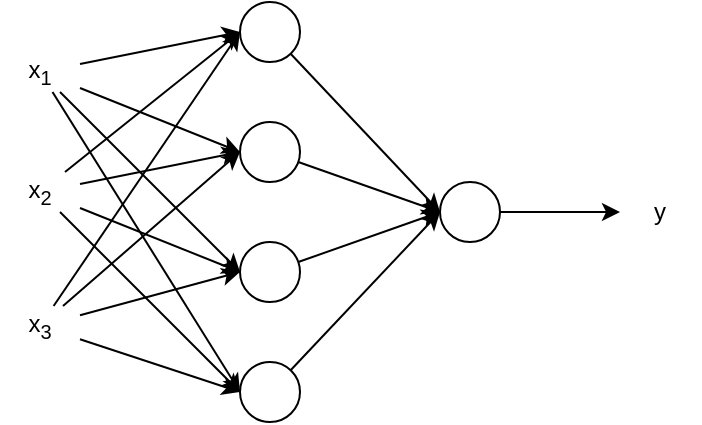 <mxGraphModel dx="1060" dy="754" grid="1" gridSize="10" guides="1" tooltips="1" connect="1" arrows="1" fold="1" page="1" pageScale="1" pageWidth="827" pageHeight="1169" background="#ffffff"><root><mxCell id="0"/><mxCell id="1" parent="0"/><mxCell id="13" style="rounded=0;html=1;entryX=0;entryY=0.5;jettySize=auto;orthogonalLoop=1;" parent="1" source="2" target="5" edge="1"><mxGeometry relative="1" as="geometry"/></mxCell><mxCell id="14" style="edgeStyle=none;rounded=0;html=1;entryX=0;entryY=0.5;jettySize=auto;orthogonalLoop=1;" parent="1" source="2" target="6" edge="1"><mxGeometry relative="1" as="geometry"/></mxCell><mxCell id="15" style="edgeStyle=none;rounded=0;html=1;entryX=0;entryY=0.5;jettySize=auto;orthogonalLoop=1;" parent="1" source="2" target="9" edge="1"><mxGeometry relative="1" as="geometry"/></mxCell><mxCell id="16" style="edgeStyle=none;rounded=0;html=1;entryX=0;entryY=0.5;jettySize=auto;orthogonalLoop=1;" parent="1" source="2" target="10" edge="1"><mxGeometry relative="1" as="geometry"/></mxCell><mxCell id="2" value="x&lt;sub&gt;1&lt;/sub&gt;" style="text;html=1;strokeColor=none;fillColor=none;align=center;verticalAlign=middle;whiteSpace=wrap;rounded=0;" parent="1" vertex="1"><mxGeometry x="140" y="110" width="40" height="20" as="geometry"/></mxCell><mxCell id="17" style="edgeStyle=none;rounded=0;html=1;entryX=0;entryY=0.5;jettySize=auto;orthogonalLoop=1;" parent="1" source="3" target="5" edge="1"><mxGeometry relative="1" as="geometry"/></mxCell><mxCell id="18" style="edgeStyle=none;rounded=0;html=1;jettySize=auto;orthogonalLoop=1;" parent="1" source="3" edge="1"><mxGeometry relative="1" as="geometry"><mxPoint x="260" y="160" as="targetPoint"/></mxGeometry></mxCell><mxCell id="19" style="edgeStyle=none;rounded=0;html=1;entryX=0;entryY=0.5;jettySize=auto;orthogonalLoop=1;" parent="1" source="3" target="9" edge="1"><mxGeometry relative="1" as="geometry"/></mxCell><mxCell id="20" style="edgeStyle=none;rounded=0;html=1;jettySize=auto;orthogonalLoop=1;" parent="1" source="3" edge="1"><mxGeometry relative="1" as="geometry"><mxPoint x="260" y="280" as="targetPoint"/></mxGeometry></mxCell><mxCell id="3" value="x&lt;sub&gt;2&lt;/sub&gt;" style="text;html=1;strokeColor=none;fillColor=none;align=center;verticalAlign=middle;whiteSpace=wrap;rounded=0;" parent="1" vertex="1"><mxGeometry x="140" y="170" width="40" height="20" as="geometry"/></mxCell><mxCell id="21" style="edgeStyle=none;rounded=0;html=1;jettySize=auto;orthogonalLoop=1;" parent="1" source="4" edge="1"><mxGeometry relative="1" as="geometry"><mxPoint x="260" y="100" as="targetPoint"/></mxGeometry></mxCell><mxCell id="22" style="edgeStyle=none;rounded=0;html=1;entryX=0;entryY=0.5;jettySize=auto;orthogonalLoop=1;" parent="1" source="4" target="6" edge="1"><mxGeometry relative="1" as="geometry"/></mxCell><mxCell id="23" style="edgeStyle=none;rounded=0;html=1;jettySize=auto;orthogonalLoop=1;" parent="1" source="4" edge="1"><mxGeometry relative="1" as="geometry"><mxPoint x="260" y="220" as="targetPoint"/></mxGeometry></mxCell><mxCell id="24" style="edgeStyle=none;rounded=0;html=1;entryX=0;entryY=0.5;jettySize=auto;orthogonalLoop=1;" parent="1" source="4" target="10" edge="1"><mxGeometry relative="1" as="geometry"/></mxCell><mxCell id="4" value="x&lt;sub&gt;3&lt;/sub&gt;" style="text;html=1;strokeColor=none;fillColor=none;align=center;verticalAlign=middle;whiteSpace=wrap;rounded=0;" parent="1" vertex="1"><mxGeometry x="140" y="237" width="40" height="20" as="geometry"/></mxCell><mxCell id="28" style="edgeStyle=none;rounded=0;html=1;jettySize=auto;orthogonalLoop=1;" parent="1" source="5" edge="1"><mxGeometry relative="1" as="geometry"><mxPoint x="360" y="190" as="targetPoint"/></mxGeometry></mxCell><mxCell id="5" value="" style="ellipse;whiteSpace=wrap;html=1;aspect=fixed;" parent="1" vertex="1"><mxGeometry x="260" y="85" width="30" height="30" as="geometry"/></mxCell><mxCell id="27" style="edgeStyle=none;rounded=0;html=1;jettySize=auto;orthogonalLoop=1;" parent="1" source="6" edge="1"><mxGeometry relative="1" as="geometry"><mxPoint x="360" y="190" as="targetPoint"/></mxGeometry></mxCell><mxCell id="6" value="" style="ellipse;whiteSpace=wrap;html=1;aspect=fixed;" parent="1" vertex="1"><mxGeometry x="260" y="145" width="30" height="30" as="geometry"/></mxCell><mxCell id="26" style="edgeStyle=none;rounded=0;html=1;jettySize=auto;orthogonalLoop=1;" parent="1" source="9" edge="1"><mxGeometry relative="1" as="geometry"><mxPoint x="360" y="190" as="targetPoint"/></mxGeometry></mxCell><mxCell id="9" value="" style="ellipse;whiteSpace=wrap;html=1;aspect=fixed;" parent="1" vertex="1"><mxGeometry x="260" y="205" width="30" height="30" as="geometry"/></mxCell><mxCell id="25" style="edgeStyle=none;rounded=0;html=1;entryX=0;entryY=0.5;jettySize=auto;orthogonalLoop=1;" parent="1" source="10" target="11" edge="1"><mxGeometry relative="1" as="geometry"/></mxCell><mxCell id="10" value="" style="ellipse;whiteSpace=wrap;html=1;aspect=fixed;" parent="1" vertex="1"><mxGeometry x="260" y="265" width="30" height="30" as="geometry"/></mxCell><mxCell id="29" style="edgeStyle=none;rounded=0;html=1;entryX=0;entryY=0.5;jettySize=auto;orthogonalLoop=1;" parent="1" source="11" target="12" edge="1"><mxGeometry relative="1" as="geometry"/></mxCell><mxCell id="11" value="" style="ellipse;whiteSpace=wrap;html=1;aspect=fixed;" parent="1" vertex="1"><mxGeometry x="360" y="175" width="30" height="30" as="geometry"/></mxCell><mxCell id="12" value="y" style="text;html=1;strokeColor=none;fillColor=none;align=center;verticalAlign=middle;whiteSpace=wrap;rounded=0;" parent="1" vertex="1"><mxGeometry x="450" y="180" width="40" height="20" as="geometry"/></mxCell></root></mxGraphModel>